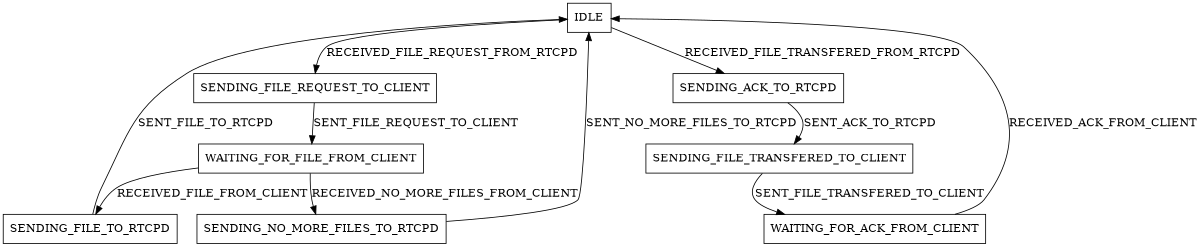 digraph fstn {
  rankdir=TD;
  size="8,5"
  center=1
  node [shape = rectangle];
  IDLE                              -> SENDING_FILE_REQUEST_TO_CLIENT    [ label = "RECEIVED_FILE_REQUEST_FROM_RTCPD"   ];
  SENDING_FILE_REQUEST_TO_CLIENT    -> WAITING_FOR_FILE_FROM_CLIENT      [ label = "SENT_FILE_REQUEST_TO_CLIENT"        ];
  WAITING_FOR_FILE_FROM_CLIENT      -> SENDING_FILE_TO_RTCPD             [ label = "RECEIVED_FILE_FROM_CLIENT"          ];
  SENDING_FILE_TO_RTCPD             -> IDLE                              [ label = "SENT_FILE_TO_RTCPD"                 ];
  WAITING_FOR_FILE_FROM_CLIENT      -> SENDING_NO_MORE_FILES_TO_RTCPD    [ label = "RECEIVED_NO_MORE_FILES_FROM_CLIENT" ];
  SENDING_NO_MORE_FILES_TO_RTCPD    -> IDLE                              [ label = "SENT_NO_MORE_FILES_TO_RTCPD"        ];
  IDLE                              -> SENDING_ACK_TO_RTCPD              [ label = "RECEIVED_FILE_TRANSFERED_FROM_RTCPD"];
  SENDING_ACK_TO_RTCPD              -> SENDING_FILE_TRANSFERED_TO_CLIENT [ label = "SENT_ACK_TO_RTCPD"                  ];
  SENDING_FILE_TRANSFERED_TO_CLIENT -> WAITING_FOR_ACK_FROM_CLIENT       [ label = "SENT_FILE_TRANSFERED_TO_CLIENT"     ];
  WAITING_FOR_ACK_FROM_CLIENT       -> IDLE                              [ label = "RECEIVED_ACK_FROM_CLIENT"           ];
}
